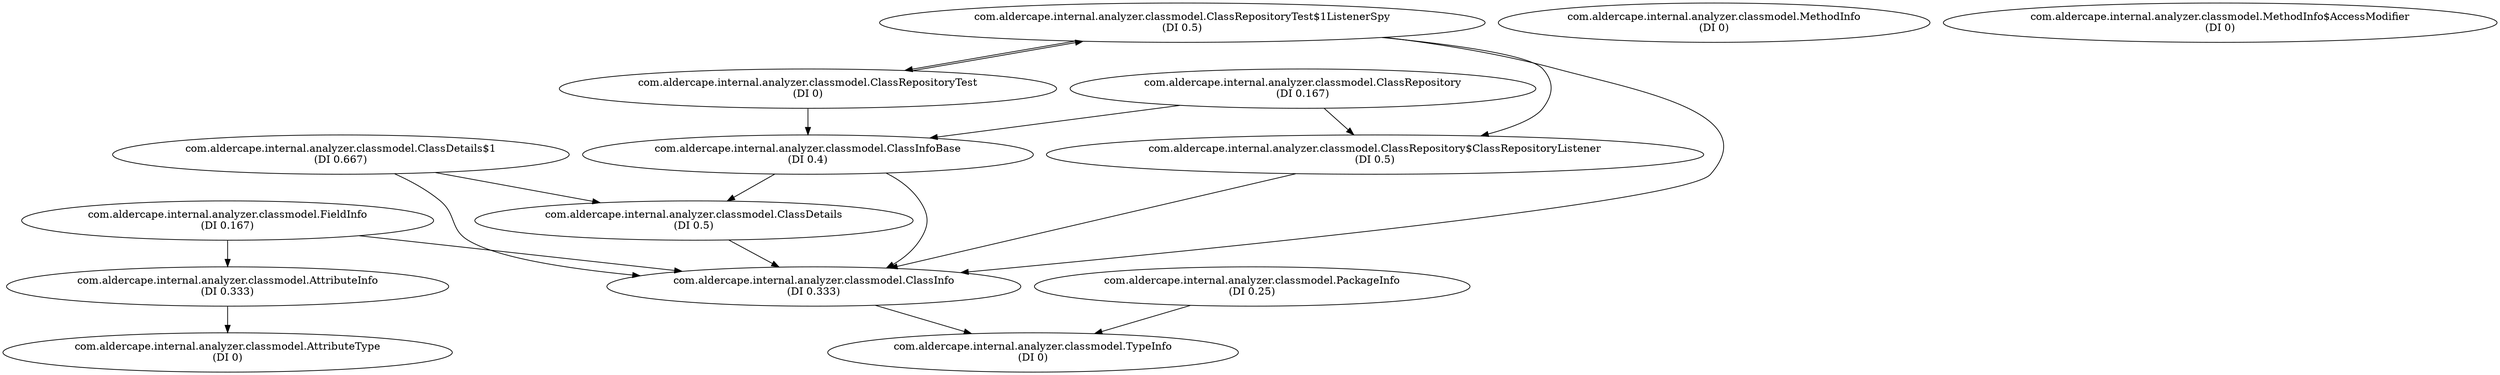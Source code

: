 digraph G {
"com.aldercape.internal.analyzer.classmodel.AttributeInfo" [label="com.aldercape.internal.analyzer.classmodel.AttributeInfo\n(DI 0.333)"];
"com.aldercape.internal.analyzer.classmodel.AttributeType" [label="com.aldercape.internal.analyzer.classmodel.AttributeType\n(DI 0)"];
"com.aldercape.internal.analyzer.classmodel.ClassDetails" [label="com.aldercape.internal.analyzer.classmodel.ClassDetails\n(DI 0.5)"];
"com.aldercape.internal.analyzer.classmodel.ClassDetails$1" [label="com.aldercape.internal.analyzer.classmodel.ClassDetails$1\n(DI 0.667)"];
"com.aldercape.internal.analyzer.classmodel.ClassInfo" [label="com.aldercape.internal.analyzer.classmodel.ClassInfo\n(DI 0.333)"];
"com.aldercape.internal.analyzer.classmodel.ClassInfoBase" [label="com.aldercape.internal.analyzer.classmodel.ClassInfoBase\n(DI 0.4)"];
"com.aldercape.internal.analyzer.classmodel.ClassRepository" [label="com.aldercape.internal.analyzer.classmodel.ClassRepository\n(DI 0.167)"];
"com.aldercape.internal.analyzer.classmodel.ClassRepository$ClassRepositoryListener" [label="com.aldercape.internal.analyzer.classmodel.ClassRepository$ClassRepositoryListener\n(DI 0.5)"];
"com.aldercape.internal.analyzer.classmodel.ClassRepositoryTest" [label="com.aldercape.internal.analyzer.classmodel.ClassRepositoryTest\n(DI 0)"];
"com.aldercape.internal.analyzer.classmodel.ClassRepositoryTest$1ListenerSpy" [label="com.aldercape.internal.analyzer.classmodel.ClassRepositoryTest$1ListenerSpy\n(DI 0.5)"];
"com.aldercape.internal.analyzer.classmodel.FieldInfo" [label="com.aldercape.internal.analyzer.classmodel.FieldInfo\n(DI 0.167)"];
"com.aldercape.internal.analyzer.classmodel.MethodInfo" [label="com.aldercape.internal.analyzer.classmodel.MethodInfo\n(DI 0)"];
"com.aldercape.internal.analyzer.classmodel.MethodInfo$AccessModifier" [label="com.aldercape.internal.analyzer.classmodel.MethodInfo$AccessModifier\n(DI 0)"];
"com.aldercape.internal.analyzer.classmodel.PackageInfo" [label="com.aldercape.internal.analyzer.classmodel.PackageInfo\n(DI 0.25)"];
"com.aldercape.internal.analyzer.classmodel.TypeInfo" [label="com.aldercape.internal.analyzer.classmodel.TypeInfo\n(DI 0)"];
"com.aldercape.internal.analyzer.classmodel.AttributeInfo" -> "com.aldercape.internal.analyzer.classmodel.AttributeType";
"com.aldercape.internal.analyzer.classmodel.ClassDetails" -> "com.aldercape.internal.analyzer.classmodel.ClassInfo";
"com.aldercape.internal.analyzer.classmodel.ClassDetails$1" -> "com.aldercape.internal.analyzer.classmodel.ClassDetails";
"com.aldercape.internal.analyzer.classmodel.ClassDetails$1" -> "com.aldercape.internal.analyzer.classmodel.ClassInfo";
"com.aldercape.internal.analyzer.classmodel.ClassInfo" -> "com.aldercape.internal.analyzer.classmodel.TypeInfo";
"com.aldercape.internal.analyzer.classmodel.ClassInfoBase" -> "com.aldercape.internal.analyzer.classmodel.ClassDetails";
"com.aldercape.internal.analyzer.classmodel.ClassInfoBase" -> "com.aldercape.internal.analyzer.classmodel.ClassInfo";
"com.aldercape.internal.analyzer.classmodel.ClassRepository" -> "com.aldercape.internal.analyzer.classmodel.ClassInfoBase";
"com.aldercape.internal.analyzer.classmodel.ClassRepository" -> "com.aldercape.internal.analyzer.classmodel.ClassRepository$ClassRepositoryListener";
"com.aldercape.internal.analyzer.classmodel.ClassRepository$ClassRepositoryListener" -> "com.aldercape.internal.analyzer.classmodel.ClassInfo";
"com.aldercape.internal.analyzer.classmodel.ClassRepositoryTest" -> "com.aldercape.internal.analyzer.classmodel.ClassInfoBase";
"com.aldercape.internal.analyzer.classmodel.ClassRepositoryTest" -> "com.aldercape.internal.analyzer.classmodel.ClassRepositoryTest$1ListenerSpy";
"com.aldercape.internal.analyzer.classmodel.ClassRepositoryTest$1ListenerSpy" -> "com.aldercape.internal.analyzer.classmodel.ClassInfo";
"com.aldercape.internal.analyzer.classmodel.ClassRepositoryTest$1ListenerSpy" -> "com.aldercape.internal.analyzer.classmodel.ClassRepository$ClassRepositoryListener";
"com.aldercape.internal.analyzer.classmodel.ClassRepositoryTest$1ListenerSpy" -> "com.aldercape.internal.analyzer.classmodel.ClassRepositoryTest";
"com.aldercape.internal.analyzer.classmodel.FieldInfo" -> "com.aldercape.internal.analyzer.classmodel.AttributeInfo";
"com.aldercape.internal.analyzer.classmodel.FieldInfo" -> "com.aldercape.internal.analyzer.classmodel.ClassInfo";
"com.aldercape.internal.analyzer.classmodel.PackageInfo" -> "com.aldercape.internal.analyzer.classmodel.TypeInfo";
}
